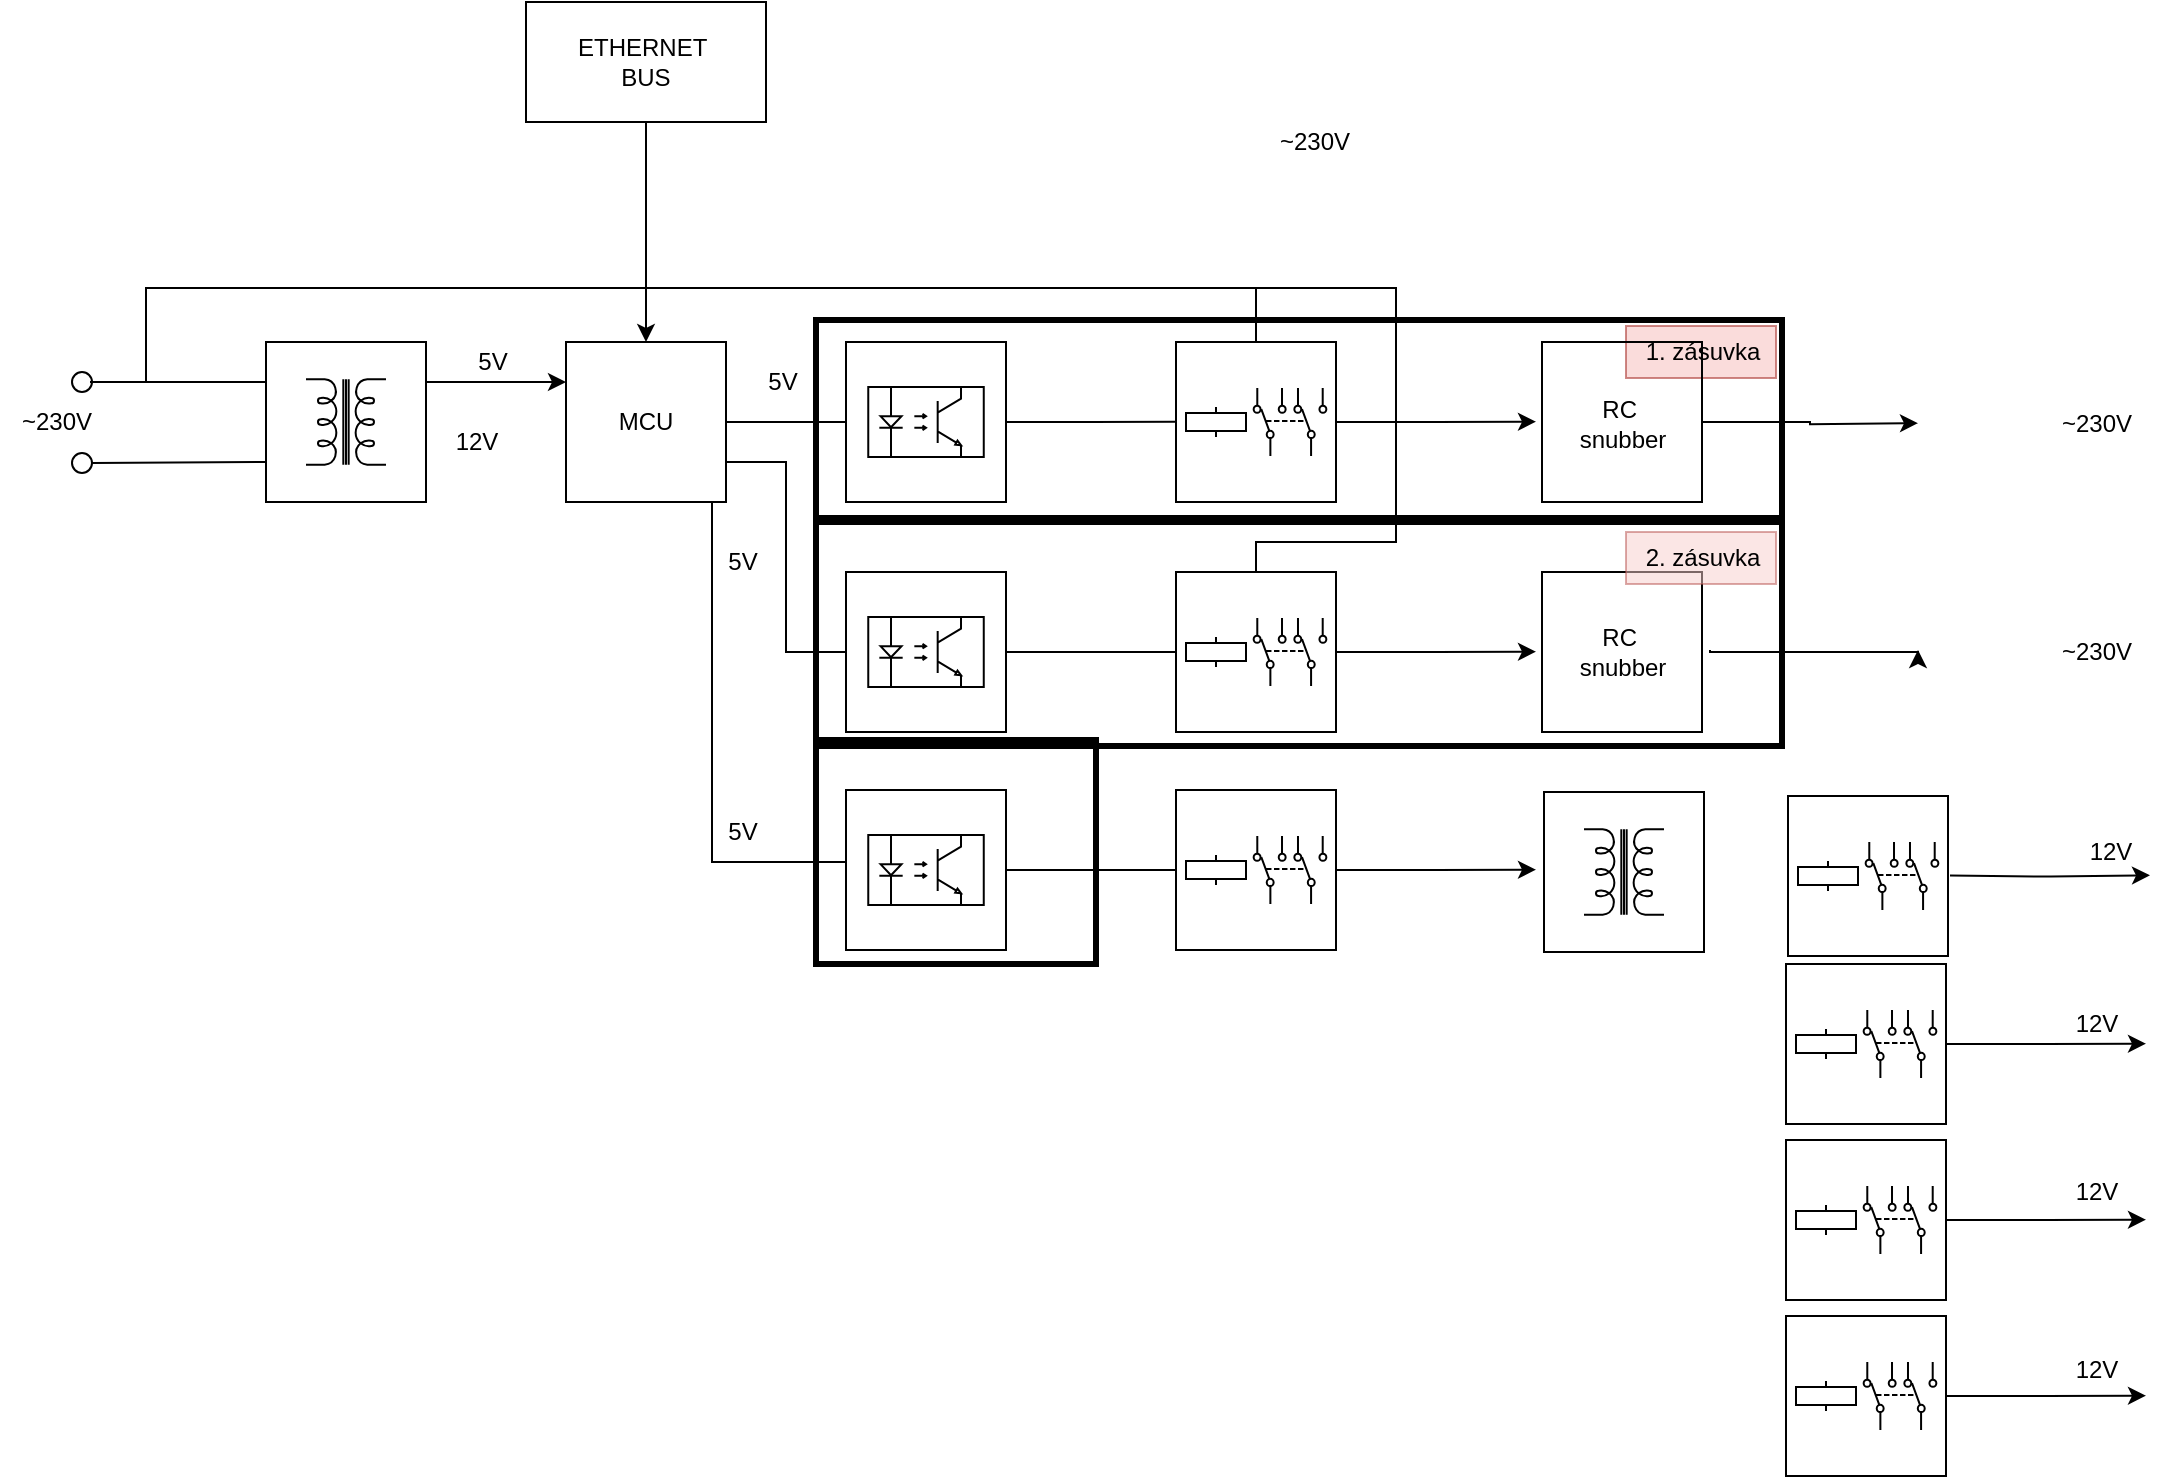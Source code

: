 <mxfile version="24.2.0" type="github">
  <diagram name="Page-1" id="7e0a89b8-554c-2b80-1dc8-d5c74ca68de4">
    <mxGraphModel dx="978" dy="482" grid="0" gridSize="5" guides="1" tooltips="1" connect="1" arrows="1" fold="1" page="1" pageScale="1" pageWidth="1169" pageHeight="827" background="none" math="0" shadow="0">
      <root>
        <mxCell id="0" />
        <mxCell id="1" parent="0" />
        <mxCell id="zCNBRzlEJY0I-tMyIhnu-9" value="" style="group" parent="1" vertex="1" connectable="0">
          <mxGeometry x="141" y="194" width="80" height="80" as="geometry" />
        </mxCell>
        <mxCell id="zCNBRzlEJY0I-tMyIhnu-1" value="" style="whiteSpace=wrap;html=1;aspect=fixed;" parent="zCNBRzlEJY0I-tMyIhnu-9" vertex="1">
          <mxGeometry width="80" height="80" as="geometry" />
        </mxCell>
        <mxCell id="zCNBRzlEJY0I-tMyIhnu-3" value="" style="pointerEvents=1;verticalLabelPosition=bottom;shadow=0;dashed=0;align=center;html=1;verticalAlign=top;shape=mxgraph.electrical.inductors.transformer_2;rotation=-90;" parent="zCNBRzlEJY0I-tMyIhnu-9" vertex="1">
          <mxGeometry x="18.66" y="20" width="42.67" height="40" as="geometry" />
        </mxCell>
        <mxCell id="zCNBRzlEJY0I-tMyIhnu-10" value="" style="group" parent="1" vertex="1" connectable="0">
          <mxGeometry x="596" y="194" width="80" height="80" as="geometry" />
        </mxCell>
        <mxCell id="zCNBRzlEJY0I-tMyIhnu-58" style="edgeStyle=orthogonalEdgeStyle;rounded=0;orthogonalLoop=1;jettySize=auto;html=1;exitX=1;exitY=0.5;exitDx=0;exitDy=0;" parent="zCNBRzlEJY0I-tMyIhnu-10" source="zCNBRzlEJY0I-tMyIhnu-2" edge="1">
          <mxGeometry relative="1" as="geometry">
            <mxPoint x="180" y="39.857" as="targetPoint" />
          </mxGeometry>
        </mxCell>
        <mxCell id="zCNBRzlEJY0I-tMyIhnu-2" value="" style="whiteSpace=wrap;html=1;aspect=fixed;" parent="zCNBRzlEJY0I-tMyIhnu-10" vertex="1">
          <mxGeometry width="80" height="80" as="geometry" />
        </mxCell>
        <mxCell id="zCNBRzlEJY0I-tMyIhnu-7" value="" style="pointerEvents=1;verticalLabelPosition=bottom;shadow=0;dashed=0;align=center;html=1;verticalAlign=top;shape=mxgraph.electrical.electro-mechanical.dpdt3;elSwitchState=1;rotation=-90;" parent="zCNBRzlEJY0I-tMyIhnu-10" vertex="1">
          <mxGeometry x="40" y="21.83" width="34" height="36.34" as="geometry" />
        </mxCell>
        <mxCell id="zCNBRzlEJY0I-tMyIhnu-64" value="" style="pointerEvents=1;verticalLabelPosition=bottom;shadow=0;dashed=0;align=center;html=1;verticalAlign=top;shape=mxgraph.electrical.electro-mechanical.relay_coil;" parent="zCNBRzlEJY0I-tMyIhnu-10" vertex="1">
          <mxGeometry x="5" y="32.5" width="30" height="15" as="geometry" />
        </mxCell>
        <mxCell id="zCNBRzlEJY0I-tMyIhnu-11" value="" style="ellipse;whiteSpace=wrap;html=1;aspect=fixed;" parent="1" vertex="1">
          <mxGeometry x="44" y="209" width="10" height="10" as="geometry" />
        </mxCell>
        <mxCell id="zCNBRzlEJY0I-tMyIhnu-13" value="" style="endArrow=none;html=1;rounded=0;entryX=0;entryY=0.25;entryDx=0;entryDy=0;" parent="1" target="zCNBRzlEJY0I-tMyIhnu-1" edge="1">
          <mxGeometry width="50" height="50" relative="1" as="geometry">
            <mxPoint x="53" y="214" as="sourcePoint" />
            <mxPoint x="331" y="304" as="targetPoint" />
          </mxGeometry>
        </mxCell>
        <mxCell id="zCNBRzlEJY0I-tMyIhnu-15" value="" style="ellipse;whiteSpace=wrap;html=1;aspect=fixed;" parent="1" vertex="1">
          <mxGeometry x="44" y="249.5" width="10" height="10" as="geometry" />
        </mxCell>
        <mxCell id="zCNBRzlEJY0I-tMyIhnu-16" value="" style="endArrow=none;html=1;rounded=0;entryX=0;entryY=0.25;entryDx=0;entryDy=0;exitX=1;exitY=0.5;exitDx=0;exitDy=0;" parent="1" source="zCNBRzlEJY0I-tMyIhnu-15" edge="1">
          <mxGeometry width="50" height="50" relative="1" as="geometry">
            <mxPoint x="76" y="254" as="sourcePoint" />
            <mxPoint x="141" y="254" as="targetPoint" />
          </mxGeometry>
        </mxCell>
        <mxCell id="zCNBRzlEJY0I-tMyIhnu-17" value="~230V" style="text;html=1;align=center;verticalAlign=middle;resizable=0;points=[];autosize=1;strokeColor=none;fillColor=none;" parent="1" vertex="1">
          <mxGeometry x="8" y="219" width="55" height="30" as="geometry" />
        </mxCell>
        <mxCell id="zCNBRzlEJY0I-tMyIhnu-39" style="edgeStyle=orthogonalEdgeStyle;rounded=0;orthogonalLoop=1;jettySize=auto;html=1;exitX=1;exitY=0.25;exitDx=0;exitDy=0;entryX=0;entryY=0.5;entryDx=0;entryDy=0;endArrow=none;endFill=0;" parent="1" source="zCNBRzlEJY0I-tMyIhnu-27" target="zCNBRzlEJY0I-tMyIhnu-29" edge="1">
          <mxGeometry relative="1" as="geometry">
            <Array as="points">
              <mxPoint x="371" y="234" />
            </Array>
          </mxGeometry>
        </mxCell>
        <mxCell id="zCNBRzlEJY0I-tMyIhnu-40" style="edgeStyle=orthogonalEdgeStyle;rounded=0;orthogonalLoop=1;jettySize=auto;html=1;exitX=1;exitY=0.5;exitDx=0;exitDy=0;entryX=0;entryY=0.5;entryDx=0;entryDy=0;endArrow=none;endFill=0;" parent="1" source="zCNBRzlEJY0I-tMyIhnu-27" target="zCNBRzlEJY0I-tMyIhnu-33" edge="1">
          <mxGeometry relative="1" as="geometry">
            <Array as="points">
              <mxPoint x="371" y="254" />
              <mxPoint x="401" y="254" />
              <mxPoint x="401" y="349" />
            </Array>
          </mxGeometry>
        </mxCell>
        <mxCell id="zCNBRzlEJY0I-tMyIhnu-96" style="edgeStyle=orthogonalEdgeStyle;rounded=0;orthogonalLoop=1;jettySize=auto;html=1;entryX=0;entryY=0.5;entryDx=0;entryDy=0;endArrow=none;endFill=0;" parent="1" edge="1">
          <mxGeometry relative="1" as="geometry">
            <mxPoint x="361" y="269" as="sourcePoint" />
            <Array as="points">
              <mxPoint x="364" y="454" />
            </Array>
            <mxPoint x="431" y="454" as="targetPoint" />
          </mxGeometry>
        </mxCell>
        <mxCell id="zCNBRzlEJY0I-tMyIhnu-27" value="MCU" style="whiteSpace=wrap;html=1;aspect=fixed;" parent="1" vertex="1">
          <mxGeometry x="291" y="194" width="80" height="80" as="geometry" />
        </mxCell>
        <mxCell id="zCNBRzlEJY0I-tMyIhnu-31" value="" style="group" parent="1" vertex="1" connectable="0">
          <mxGeometry x="431" y="194" width="100" height="80" as="geometry" />
        </mxCell>
        <mxCell id="zCNBRzlEJY0I-tMyIhnu-57" style="edgeStyle=orthogonalEdgeStyle;rounded=0;orthogonalLoop=1;jettySize=auto;html=1;exitX=1;exitY=0.5;exitDx=0;exitDy=0;endArrow=none;endFill=0;" parent="zCNBRzlEJY0I-tMyIhnu-31" source="zCNBRzlEJY0I-tMyIhnu-29" edge="1">
          <mxGeometry relative="1" as="geometry">
            <mxPoint x="165" y="39.857" as="targetPoint" />
          </mxGeometry>
        </mxCell>
        <mxCell id="zCNBRzlEJY0I-tMyIhnu-29" value="" style="whiteSpace=wrap;html=1;aspect=fixed;" parent="zCNBRzlEJY0I-tMyIhnu-31" vertex="1">
          <mxGeometry width="80" height="80" as="geometry" />
        </mxCell>
        <mxCell id="zCNBRzlEJY0I-tMyIhnu-30" value="" style="verticalLabelPosition=bottom;shadow=0;dashed=0;align=center;html=1;verticalAlign=top;shape=mxgraph.electrical.opto_electronics.opto-coupler;" parent="zCNBRzlEJY0I-tMyIhnu-31" vertex="1">
          <mxGeometry x="11.13" y="22.5" width="57.75" height="35" as="geometry" />
        </mxCell>
        <mxCell id="zCNBRzlEJY0I-tMyIhnu-32" value="" style="group" parent="1" vertex="1" connectable="0">
          <mxGeometry x="431" y="309" width="80" height="80" as="geometry" />
        </mxCell>
        <mxCell id="zCNBRzlEJY0I-tMyIhnu-33" value="" style="whiteSpace=wrap;html=1;aspect=fixed;" parent="zCNBRzlEJY0I-tMyIhnu-32" vertex="1">
          <mxGeometry width="80" height="80" as="geometry" />
        </mxCell>
        <mxCell id="zCNBRzlEJY0I-tMyIhnu-34" value="" style="verticalLabelPosition=bottom;shadow=0;dashed=0;align=center;html=1;verticalAlign=top;shape=mxgraph.electrical.opto_electronics.opto-coupler;" parent="zCNBRzlEJY0I-tMyIhnu-32" vertex="1">
          <mxGeometry x="11.13" y="22.5" width="57.75" height="35" as="geometry" />
        </mxCell>
        <mxCell id="zCNBRzlEJY0I-tMyIhnu-38" value="" style="endArrow=none;html=1;rounded=0;entryX=0.5;entryY=0;entryDx=0;entryDy=0;edgeStyle=orthogonalEdgeStyle;" parent="1" target="zCNBRzlEJY0I-tMyIhnu-2" edge="1">
          <mxGeometry width="50" height="50" relative="1" as="geometry">
            <mxPoint x="81" y="214" as="sourcePoint" />
            <mxPoint x="261" y="319" as="targetPoint" />
            <Array as="points">
              <mxPoint x="81" y="167" />
              <mxPoint x="636" y="167" />
            </Array>
          </mxGeometry>
        </mxCell>
        <mxCell id="zCNBRzlEJY0I-tMyIhnu-45" style="edgeStyle=orthogonalEdgeStyle;rounded=0;orthogonalLoop=1;jettySize=auto;html=1;exitX=1;exitY=0.25;exitDx=0;exitDy=0;entryX=0;entryY=0.25;entryDx=0;entryDy=0;" parent="1" source="zCNBRzlEJY0I-tMyIhnu-1" target="zCNBRzlEJY0I-tMyIhnu-27" edge="1">
          <mxGeometry relative="1" as="geometry" />
        </mxCell>
        <mxCell id="zCNBRzlEJY0I-tMyIhnu-56" style="edgeStyle=orthogonalEdgeStyle;rounded=0;orthogonalLoop=1;jettySize=auto;html=1;exitX=1;exitY=0.5;exitDx=0;exitDy=0;endArrow=none;endFill=0;" parent="1" source="zCNBRzlEJY0I-tMyIhnu-33" edge="1">
          <mxGeometry relative="1" as="geometry">
            <mxPoint x="596" y="349" as="targetPoint" />
          </mxGeometry>
        </mxCell>
        <mxCell id="zCNBRzlEJY0I-tMyIhnu-63" value="" style="endArrow=none;html=1;rounded=0;edgeStyle=orthogonalEdgeStyle;" parent="1" edge="1">
          <mxGeometry width="50" height="50" relative="1" as="geometry">
            <mxPoint x="636" y="309" as="sourcePoint" />
            <mxPoint x="634" y="167" as="targetPoint" />
            <Array as="points">
              <mxPoint x="636" y="294" />
              <mxPoint x="706" y="294" />
              <mxPoint x="706" y="167" />
            </Array>
          </mxGeometry>
        </mxCell>
        <mxCell id="zCNBRzlEJY0I-tMyIhnu-65" value="" style="group" parent="1" vertex="1" connectable="0">
          <mxGeometry x="596" y="309" width="80" height="80" as="geometry" />
        </mxCell>
        <mxCell id="zCNBRzlEJY0I-tMyIhnu-66" style="edgeStyle=orthogonalEdgeStyle;rounded=0;orthogonalLoop=1;jettySize=auto;html=1;exitX=1;exitY=0.5;exitDx=0;exitDy=0;" parent="zCNBRzlEJY0I-tMyIhnu-65" source="zCNBRzlEJY0I-tMyIhnu-67" edge="1">
          <mxGeometry relative="1" as="geometry">
            <mxPoint x="180" y="39.857" as="targetPoint" />
          </mxGeometry>
        </mxCell>
        <mxCell id="zCNBRzlEJY0I-tMyIhnu-67" value="" style="whiteSpace=wrap;html=1;aspect=fixed;" parent="zCNBRzlEJY0I-tMyIhnu-65" vertex="1">
          <mxGeometry width="80" height="80" as="geometry" />
        </mxCell>
        <mxCell id="zCNBRzlEJY0I-tMyIhnu-68" value="" style="pointerEvents=1;verticalLabelPosition=bottom;shadow=0;dashed=0;align=center;html=1;verticalAlign=top;shape=mxgraph.electrical.electro-mechanical.dpdt3;elSwitchState=1;rotation=-90;" parent="zCNBRzlEJY0I-tMyIhnu-65" vertex="1">
          <mxGeometry x="40" y="21.83" width="34" height="36.34" as="geometry" />
        </mxCell>
        <mxCell id="zCNBRzlEJY0I-tMyIhnu-69" value="" style="pointerEvents=1;verticalLabelPosition=bottom;shadow=0;dashed=0;align=center;html=1;verticalAlign=top;shape=mxgraph.electrical.electro-mechanical.relay_coil;" parent="zCNBRzlEJY0I-tMyIhnu-65" vertex="1">
          <mxGeometry x="5" y="32.5" width="30" height="15" as="geometry" />
        </mxCell>
        <mxCell id="zCNBRzlEJY0I-tMyIhnu-88" value="~230V" style="text;html=1;align=center;verticalAlign=middle;resizable=0;points=[];autosize=1;strokeColor=none;fillColor=none;" parent="1" vertex="1">
          <mxGeometry x="637" y="79" width="55" height="30" as="geometry" />
        </mxCell>
        <mxCell id="zCNBRzlEJY0I-tMyIhnu-90" value="~230V" style="text;html=1;align=center;verticalAlign=middle;resizable=0;points=[];autosize=1;strokeColor=none;fillColor=none;" parent="1" vertex="1">
          <mxGeometry x="1028" y="219.5" width="55" height="30" as="geometry" />
        </mxCell>
        <mxCell id="zCNBRzlEJY0I-tMyIhnu-91" value="~230V" style="text;html=1;align=center;verticalAlign=middle;resizable=0;points=[];autosize=1;strokeColor=none;fillColor=none;" parent="1" vertex="1">
          <mxGeometry x="1028" y="334" width="55" height="30" as="geometry" />
        </mxCell>
        <mxCell id="zCNBRzlEJY0I-tMyIhnu-93" value="5V" style="text;html=1;align=center;verticalAlign=middle;resizable=0;points=[];autosize=1;strokeColor=none;fillColor=none;" parent="1" vertex="1">
          <mxGeometry x="236" y="189" width="35" height="30" as="geometry" />
        </mxCell>
        <mxCell id="zCNBRzlEJY0I-tMyIhnu-94" value="12V" style="text;html=1;align=center;verticalAlign=middle;resizable=0;points=[];autosize=1;strokeColor=none;fillColor=none;" parent="1" vertex="1">
          <mxGeometry x="226" y="229" width="40" height="30" as="geometry" />
        </mxCell>
        <mxCell id="b3g8-nZqgv8whA5xBUex-1" value="12V" style="text;html=1;align=center;verticalAlign=middle;resizable=0;points=[];autosize=1;strokeColor=none;fillColor=none;" parent="1" vertex="1">
          <mxGeometry x="1043" y="434" width="40" height="30" as="geometry" />
        </mxCell>
        <mxCell id="b3g8-nZqgv8whA5xBUex-7" value="" style="edgeStyle=orthogonalEdgeStyle;rounded=0;orthogonalLoop=1;jettySize=auto;html=1;entryX=0.5;entryY=0;entryDx=0;entryDy=0;" parent="1" source="b3g8-nZqgv8whA5xBUex-9" edge="1">
          <mxGeometry relative="1" as="geometry">
            <mxPoint x="331" y="194" as="targetPoint" />
            <mxPoint x="331" y="129" as="sourcePoint" />
            <Array as="points">
              <mxPoint x="331" y="54" />
            </Array>
          </mxGeometry>
        </mxCell>
        <mxCell id="b3g8-nZqgv8whA5xBUex-9" value="ETHERNET&amp;nbsp;&lt;br&gt;BUS" style="rounded=0;whiteSpace=wrap;html=1;" parent="1" vertex="1">
          <mxGeometry x="271" y="24" width="120" height="60" as="geometry" />
        </mxCell>
        <mxCell id="b3g8-nZqgv8whA5xBUex-12" value="5V" style="text;html=1;align=center;verticalAlign=middle;resizable=0;points=[];autosize=1;strokeColor=none;fillColor=none;" parent="1" vertex="1">
          <mxGeometry x="381" y="199" width="35" height="30" as="geometry" />
        </mxCell>
        <mxCell id="b3g8-nZqgv8whA5xBUex-14" value="5V" style="text;html=1;align=center;verticalAlign=middle;resizable=0;points=[];autosize=1;strokeColor=none;fillColor=none;" parent="1" vertex="1">
          <mxGeometry x="361" y="289" width="35" height="30" as="geometry" />
        </mxCell>
        <mxCell id="b3g8-nZqgv8whA5xBUex-15" value="5V" style="text;html=1;align=center;verticalAlign=middle;resizable=0;points=[];autosize=1;strokeColor=none;fillColor=none;" parent="1" vertex="1">
          <mxGeometry x="361" y="424" width="35" height="30" as="geometry" />
        </mxCell>
        <mxCell id="EAk1uLRLOfNb_ForU7wT-1" value="" style="rounded=0;whiteSpace=wrap;html=1;fillColor=none;strokeWidth=3;" vertex="1" parent="1">
          <mxGeometry x="416" y="183" width="483" height="99" as="geometry" />
        </mxCell>
        <mxCell id="EAk1uLRLOfNb_ForU7wT-3" value="1. zásuvka" style="text;html=1;align=center;verticalAlign=middle;resizable=0;points=[];autosize=1;strokeColor=#b85450;fillColor=#f8cecc;opacity=70;" vertex="1" parent="1">
          <mxGeometry x="821" y="186" width="75" height="26" as="geometry" />
        </mxCell>
        <mxCell id="EAk1uLRLOfNb_ForU7wT-10" value="" style="edgeStyle=orthogonalEdgeStyle;rounded=0;orthogonalLoop=1;jettySize=auto;html=1;" edge="1" parent="1" source="EAk1uLRLOfNb_ForU7wT-4">
          <mxGeometry relative="1" as="geometry">
            <mxPoint x="967" y="234.571" as="targetPoint" />
          </mxGeometry>
        </mxCell>
        <mxCell id="EAk1uLRLOfNb_ForU7wT-4" value="" style="whiteSpace=wrap;html=1;aspect=fixed;fillColor=none;" vertex="1" parent="1">
          <mxGeometry x="779" y="194" width="80" height="80" as="geometry" />
        </mxCell>
        <mxCell id="EAk1uLRLOfNb_ForU7wT-5" value="RC&amp;nbsp;&lt;br&gt;snubber" style="text;html=1;align=center;verticalAlign=middle;resizable=0;points=[];autosize=1;strokeColor=none;fillColor=none;" vertex="1" parent="1">
          <mxGeometry x="788.5" y="214" width="61" height="41" as="geometry" />
        </mxCell>
        <mxCell id="EAk1uLRLOfNb_ForU7wT-11" value="" style="rounded=0;whiteSpace=wrap;html=1;fillColor=none;strokeWidth=3;" vertex="1" parent="1">
          <mxGeometry x="416" y="284" width="483" height="112" as="geometry" />
        </mxCell>
        <mxCell id="EAk1uLRLOfNb_ForU7wT-12" value="" style="whiteSpace=wrap;html=1;aspect=fixed;fillColor=none;" vertex="1" parent="1">
          <mxGeometry x="779" y="309" width="80" height="80" as="geometry" />
        </mxCell>
        <mxCell id="EAk1uLRLOfNb_ForU7wT-13" value="RC&amp;nbsp;&lt;br&gt;snubber" style="text;html=1;align=center;verticalAlign=middle;resizable=0;points=[];autosize=1;strokeColor=none;fillColor=none;" vertex="1" parent="1">
          <mxGeometry x="788.5" y="328.5" width="61" height="41" as="geometry" />
        </mxCell>
        <mxCell id="EAk1uLRLOfNb_ForU7wT-14" value="" style="edgeStyle=orthogonalEdgeStyle;rounded=0;orthogonalLoop=1;jettySize=auto;html=1;" edge="1" parent="1">
          <mxGeometry relative="1" as="geometry">
            <mxPoint x="863" y="348" as="sourcePoint" />
            <mxPoint x="967" y="348.0" as="targetPoint" />
            <Array as="points">
              <mxPoint x="863" y="349" />
            </Array>
          </mxGeometry>
        </mxCell>
        <mxCell id="EAk1uLRLOfNb_ForU7wT-15" value="2. zásuvka" style="text;html=1;align=center;verticalAlign=middle;resizable=0;points=[];autosize=1;strokeColor=#b85450;fillColor=#f8cecc;opacity=50;" vertex="1" parent="1">
          <mxGeometry x="821" y="289" width="75" height="26" as="geometry" />
        </mxCell>
        <mxCell id="EAk1uLRLOfNb_ForU7wT-32" value="" style="group" vertex="1" connectable="0" parent="1">
          <mxGeometry x="431" y="418" width="80" height="80" as="geometry" />
        </mxCell>
        <mxCell id="EAk1uLRLOfNb_ForU7wT-33" value="" style="whiteSpace=wrap;html=1;aspect=fixed;" vertex="1" parent="EAk1uLRLOfNb_ForU7wT-32">
          <mxGeometry width="80" height="80" as="geometry" />
        </mxCell>
        <mxCell id="EAk1uLRLOfNb_ForU7wT-34" value="" style="verticalLabelPosition=bottom;shadow=0;dashed=0;align=center;html=1;verticalAlign=top;shape=mxgraph.electrical.opto_electronics.opto-coupler;" vertex="1" parent="EAk1uLRLOfNb_ForU7wT-32">
          <mxGeometry x="11.13" y="22.5" width="57.75" height="35" as="geometry" />
        </mxCell>
        <mxCell id="EAk1uLRLOfNb_ForU7wT-35" style="edgeStyle=orthogonalEdgeStyle;rounded=0;orthogonalLoop=1;jettySize=auto;html=1;exitX=1;exitY=0.5;exitDx=0;exitDy=0;endArrow=none;endFill=0;" edge="1" parent="1" source="EAk1uLRLOfNb_ForU7wT-33">
          <mxGeometry relative="1" as="geometry">
            <mxPoint x="596" y="458" as="targetPoint" />
          </mxGeometry>
        </mxCell>
        <mxCell id="EAk1uLRLOfNb_ForU7wT-36" value="" style="group" vertex="1" connectable="0" parent="1">
          <mxGeometry x="596" y="418" width="80" height="80" as="geometry" />
        </mxCell>
        <mxCell id="EAk1uLRLOfNb_ForU7wT-37" style="edgeStyle=orthogonalEdgeStyle;rounded=0;orthogonalLoop=1;jettySize=auto;html=1;exitX=1;exitY=0.5;exitDx=0;exitDy=0;" edge="1" parent="EAk1uLRLOfNb_ForU7wT-36" source="EAk1uLRLOfNb_ForU7wT-38">
          <mxGeometry relative="1" as="geometry">
            <mxPoint x="180" y="39.857" as="targetPoint" />
          </mxGeometry>
        </mxCell>
        <mxCell id="EAk1uLRLOfNb_ForU7wT-38" value="" style="whiteSpace=wrap;html=1;aspect=fixed;" vertex="1" parent="EAk1uLRLOfNb_ForU7wT-36">
          <mxGeometry width="80" height="80" as="geometry" />
        </mxCell>
        <mxCell id="EAk1uLRLOfNb_ForU7wT-39" value="" style="pointerEvents=1;verticalLabelPosition=bottom;shadow=0;dashed=0;align=center;html=1;verticalAlign=top;shape=mxgraph.electrical.electro-mechanical.dpdt3;elSwitchState=1;rotation=-90;" vertex="1" parent="EAk1uLRLOfNb_ForU7wT-36">
          <mxGeometry x="40" y="21.83" width="34" height="36.34" as="geometry" />
        </mxCell>
        <mxCell id="EAk1uLRLOfNb_ForU7wT-40" value="" style="pointerEvents=1;verticalLabelPosition=bottom;shadow=0;dashed=0;align=center;html=1;verticalAlign=top;shape=mxgraph.electrical.electro-mechanical.relay_coil;" vertex="1" parent="EAk1uLRLOfNb_ForU7wT-36">
          <mxGeometry x="5" y="32.5" width="30" height="15" as="geometry" />
        </mxCell>
        <mxCell id="EAk1uLRLOfNb_ForU7wT-41" value="" style="rounded=0;whiteSpace=wrap;html=1;fillColor=none;strokeWidth=3;" vertex="1" parent="1">
          <mxGeometry x="416" y="393" width="140" height="112" as="geometry" />
        </mxCell>
        <mxCell id="EAk1uLRLOfNb_ForU7wT-45" value="" style="group" vertex="1" connectable="0" parent="1">
          <mxGeometry x="780" y="419" width="80" height="80" as="geometry" />
        </mxCell>
        <mxCell id="EAk1uLRLOfNb_ForU7wT-46" value="" style="whiteSpace=wrap;html=1;aspect=fixed;" vertex="1" parent="EAk1uLRLOfNb_ForU7wT-45">
          <mxGeometry width="80" height="80" as="geometry" />
        </mxCell>
        <mxCell id="EAk1uLRLOfNb_ForU7wT-47" value="" style="pointerEvents=1;verticalLabelPosition=bottom;shadow=0;dashed=0;align=center;html=1;verticalAlign=top;shape=mxgraph.electrical.inductors.transformer_2;rotation=-90;" vertex="1" parent="EAk1uLRLOfNb_ForU7wT-45">
          <mxGeometry x="18.66" y="20" width="42.67" height="40" as="geometry" />
        </mxCell>
        <mxCell id="EAk1uLRLOfNb_ForU7wT-49" value="" style="group" vertex="1" connectable="0" parent="1">
          <mxGeometry x="902" y="421" width="80" height="80" as="geometry" />
        </mxCell>
        <mxCell id="EAk1uLRLOfNb_ForU7wT-51" value="" style="whiteSpace=wrap;html=1;aspect=fixed;" vertex="1" parent="EAk1uLRLOfNb_ForU7wT-49">
          <mxGeometry width="80" height="80" as="geometry" />
        </mxCell>
        <mxCell id="EAk1uLRLOfNb_ForU7wT-52" value="" style="pointerEvents=1;verticalLabelPosition=bottom;shadow=0;dashed=0;align=center;html=1;verticalAlign=top;shape=mxgraph.electrical.electro-mechanical.dpdt3;elSwitchState=1;rotation=-90;" vertex="1" parent="EAk1uLRLOfNb_ForU7wT-49">
          <mxGeometry x="40" y="21.83" width="34" height="36.34" as="geometry" />
        </mxCell>
        <mxCell id="EAk1uLRLOfNb_ForU7wT-53" value="" style="pointerEvents=1;verticalLabelPosition=bottom;shadow=0;dashed=0;align=center;html=1;verticalAlign=top;shape=mxgraph.electrical.electro-mechanical.relay_coil;" vertex="1" parent="EAk1uLRLOfNb_ForU7wT-49">
          <mxGeometry x="5" y="32.5" width="30" height="15" as="geometry" />
        </mxCell>
        <mxCell id="EAk1uLRLOfNb_ForU7wT-54" value="" style="group" vertex="1" connectable="0" parent="1">
          <mxGeometry x="901" y="505" width="80" height="80" as="geometry" />
        </mxCell>
        <mxCell id="EAk1uLRLOfNb_ForU7wT-55" style="edgeStyle=orthogonalEdgeStyle;rounded=0;orthogonalLoop=1;jettySize=auto;html=1;exitX=1;exitY=0.5;exitDx=0;exitDy=0;" edge="1" parent="EAk1uLRLOfNb_ForU7wT-54" source="EAk1uLRLOfNb_ForU7wT-56">
          <mxGeometry relative="1" as="geometry">
            <mxPoint x="180" y="39.857" as="targetPoint" />
          </mxGeometry>
        </mxCell>
        <mxCell id="EAk1uLRLOfNb_ForU7wT-56" value="" style="whiteSpace=wrap;html=1;aspect=fixed;" vertex="1" parent="EAk1uLRLOfNb_ForU7wT-54">
          <mxGeometry width="80" height="80" as="geometry" />
        </mxCell>
        <mxCell id="EAk1uLRLOfNb_ForU7wT-57" value="" style="pointerEvents=1;verticalLabelPosition=bottom;shadow=0;dashed=0;align=center;html=1;verticalAlign=top;shape=mxgraph.electrical.electro-mechanical.dpdt3;elSwitchState=1;rotation=-90;" vertex="1" parent="EAk1uLRLOfNb_ForU7wT-54">
          <mxGeometry x="40" y="21.83" width="34" height="36.34" as="geometry" />
        </mxCell>
        <mxCell id="EAk1uLRLOfNb_ForU7wT-58" value="" style="pointerEvents=1;verticalLabelPosition=bottom;shadow=0;dashed=0;align=center;html=1;verticalAlign=top;shape=mxgraph.electrical.electro-mechanical.relay_coil;" vertex="1" parent="EAk1uLRLOfNb_ForU7wT-54">
          <mxGeometry x="5" y="32.5" width="30" height="15" as="geometry" />
        </mxCell>
        <mxCell id="EAk1uLRLOfNb_ForU7wT-59" value="" style="group" vertex="1" connectable="0" parent="1">
          <mxGeometry x="901" y="593" width="80" height="80" as="geometry" />
        </mxCell>
        <mxCell id="EAk1uLRLOfNb_ForU7wT-60" style="edgeStyle=orthogonalEdgeStyle;rounded=0;orthogonalLoop=1;jettySize=auto;html=1;exitX=1;exitY=0.5;exitDx=0;exitDy=0;" edge="1" parent="EAk1uLRLOfNb_ForU7wT-59" source="EAk1uLRLOfNb_ForU7wT-61">
          <mxGeometry relative="1" as="geometry">
            <mxPoint x="180" y="39.857" as="targetPoint" />
          </mxGeometry>
        </mxCell>
        <mxCell id="EAk1uLRLOfNb_ForU7wT-61" value="" style="whiteSpace=wrap;html=1;aspect=fixed;" vertex="1" parent="EAk1uLRLOfNb_ForU7wT-59">
          <mxGeometry width="80" height="80" as="geometry" />
        </mxCell>
        <mxCell id="EAk1uLRLOfNb_ForU7wT-62" value="" style="pointerEvents=1;verticalLabelPosition=bottom;shadow=0;dashed=0;align=center;html=1;verticalAlign=top;shape=mxgraph.electrical.electro-mechanical.dpdt3;elSwitchState=1;rotation=-90;" vertex="1" parent="EAk1uLRLOfNb_ForU7wT-59">
          <mxGeometry x="40" y="21.83" width="34" height="36.34" as="geometry" />
        </mxCell>
        <mxCell id="EAk1uLRLOfNb_ForU7wT-63" value="" style="pointerEvents=1;verticalLabelPosition=bottom;shadow=0;dashed=0;align=center;html=1;verticalAlign=top;shape=mxgraph.electrical.electro-mechanical.relay_coil;" vertex="1" parent="EAk1uLRLOfNb_ForU7wT-59">
          <mxGeometry x="5" y="32.5" width="30" height="15" as="geometry" />
        </mxCell>
        <mxCell id="EAk1uLRLOfNb_ForU7wT-64" value="" style="group" vertex="1" connectable="0" parent="1">
          <mxGeometry x="901" y="681" width="80" height="80" as="geometry" />
        </mxCell>
        <mxCell id="EAk1uLRLOfNb_ForU7wT-65" style="edgeStyle=orthogonalEdgeStyle;rounded=0;orthogonalLoop=1;jettySize=auto;html=1;exitX=1;exitY=0.5;exitDx=0;exitDy=0;" edge="1" parent="EAk1uLRLOfNb_ForU7wT-64" source="EAk1uLRLOfNb_ForU7wT-66">
          <mxGeometry relative="1" as="geometry">
            <mxPoint x="180" y="39.857" as="targetPoint" />
          </mxGeometry>
        </mxCell>
        <mxCell id="EAk1uLRLOfNb_ForU7wT-66" value="" style="whiteSpace=wrap;html=1;aspect=fixed;" vertex="1" parent="EAk1uLRLOfNb_ForU7wT-64">
          <mxGeometry width="80" height="80" as="geometry" />
        </mxCell>
        <mxCell id="EAk1uLRLOfNb_ForU7wT-67" value="" style="pointerEvents=1;verticalLabelPosition=bottom;shadow=0;dashed=0;align=center;html=1;verticalAlign=top;shape=mxgraph.electrical.electro-mechanical.dpdt3;elSwitchState=1;rotation=-90;" vertex="1" parent="EAk1uLRLOfNb_ForU7wT-64">
          <mxGeometry x="40" y="21.83" width="34" height="36.34" as="geometry" />
        </mxCell>
        <mxCell id="EAk1uLRLOfNb_ForU7wT-68" value="" style="pointerEvents=1;verticalLabelPosition=bottom;shadow=0;dashed=0;align=center;html=1;verticalAlign=top;shape=mxgraph.electrical.electro-mechanical.relay_coil;" vertex="1" parent="EAk1uLRLOfNb_ForU7wT-64">
          <mxGeometry x="5" y="32.5" width="30" height="15" as="geometry" />
        </mxCell>
        <mxCell id="EAk1uLRLOfNb_ForU7wT-70" style="edgeStyle=orthogonalEdgeStyle;rounded=0;orthogonalLoop=1;jettySize=auto;html=1;exitX=1;exitY=0.5;exitDx=0;exitDy=0;" edge="1" parent="1">
          <mxGeometry relative="1" as="geometry">
            <mxPoint x="1083" y="460.667" as="targetPoint" />
            <mxPoint x="983" y="460.81" as="sourcePoint" />
          </mxGeometry>
        </mxCell>
        <mxCell id="EAk1uLRLOfNb_ForU7wT-72" value="12V" style="text;html=1;align=center;verticalAlign=middle;resizable=0;points=[];autosize=1;strokeColor=none;fillColor=none;" vertex="1" parent="1">
          <mxGeometry x="1035.5" y="520" width="40" height="30" as="geometry" />
        </mxCell>
        <mxCell id="EAk1uLRLOfNb_ForU7wT-73" value="12V" style="text;html=1;align=center;verticalAlign=middle;resizable=0;points=[];autosize=1;strokeColor=none;fillColor=none;" vertex="1" parent="1">
          <mxGeometry x="1035.5" y="604" width="40" height="30" as="geometry" />
        </mxCell>
        <mxCell id="EAk1uLRLOfNb_ForU7wT-74" value="12V" style="text;html=1;align=center;verticalAlign=middle;resizable=0;points=[];autosize=1;strokeColor=none;fillColor=none;" vertex="1" parent="1">
          <mxGeometry x="1035.5" y="693" width="40" height="30" as="geometry" />
        </mxCell>
      </root>
    </mxGraphModel>
  </diagram>
</mxfile>
